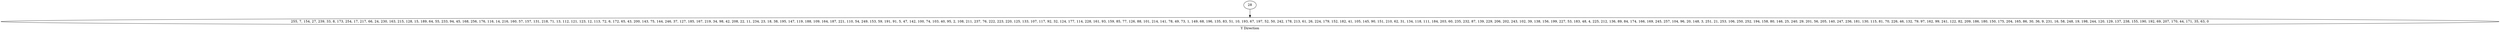 digraph {
label="Y Direction"28 -> "255, 7, 154, 27, 239, 33, 8, 173, 254, 17, 217, 66, 24, 230, 163, 215, 128, 15, 189, 64, 55, 233, 94, 45, 168, 256, 176, 116, 14, 216, 160, 57, 157, 131, 218, 71, 13, 112, 121, 123, 12, 113, 72, 6, 172, 65, 43, 200, 143, 75, 144, 246, 37, 127, 185, 167, 219, 34, 98, 42, 208, 22, 11, 234, 23, 18, 38, 195, 147, 119, 188, 109, 164, 187, 221, 110, 54, 249, 153, 59, 191, 91, 5, 47, 142, 100, 74, 103, 40, 95, 2, 108, 211, 237, 76, 222, 223, 220, 125, 133, 107, 117, 92, 32, 124, 177, 114, 228, 161, 93, 159, 85, 77, 126, 88, 101, 214, 141, 78, 49, 73, 1, 149, 68, 196, 135, 83, 51, 10, 193, 67, 197, 52, 50, 242, 178, 213, 61, 26, 224, 179, 152, 182, 41, 105, 145, 90, 151, 210, 62, 31, 134, 118, 111, 184, 203, 60, 235, 232, 87, 139, 229, 206, 202, 243, 102, 39, 138, 156, 199, 227, 53, 183, 48, 4, 225, 212, 136, 89, 84, 174, 166, 169, 245, 257, 104, 96, 20, 148, 3, 251, 21, 253, 106, 250, 252, 194, 158, 80, 146, 25, 240, 29, 201, 56, 205, 140, 247, 236, 181, 130, 115, 81, 70, 226, 46, 132, 79, 97, 162, 99, 241, 122, 82, 209, 186, 180, 150, 175, 204, 165, 86, 30, 36, 9, 231, 16, 58, 248, 19, 198, 244, 120, 129, 137, 238, 155, 190, 192, 69, 207, 170, 44, 171, 35, 63, 0"
}